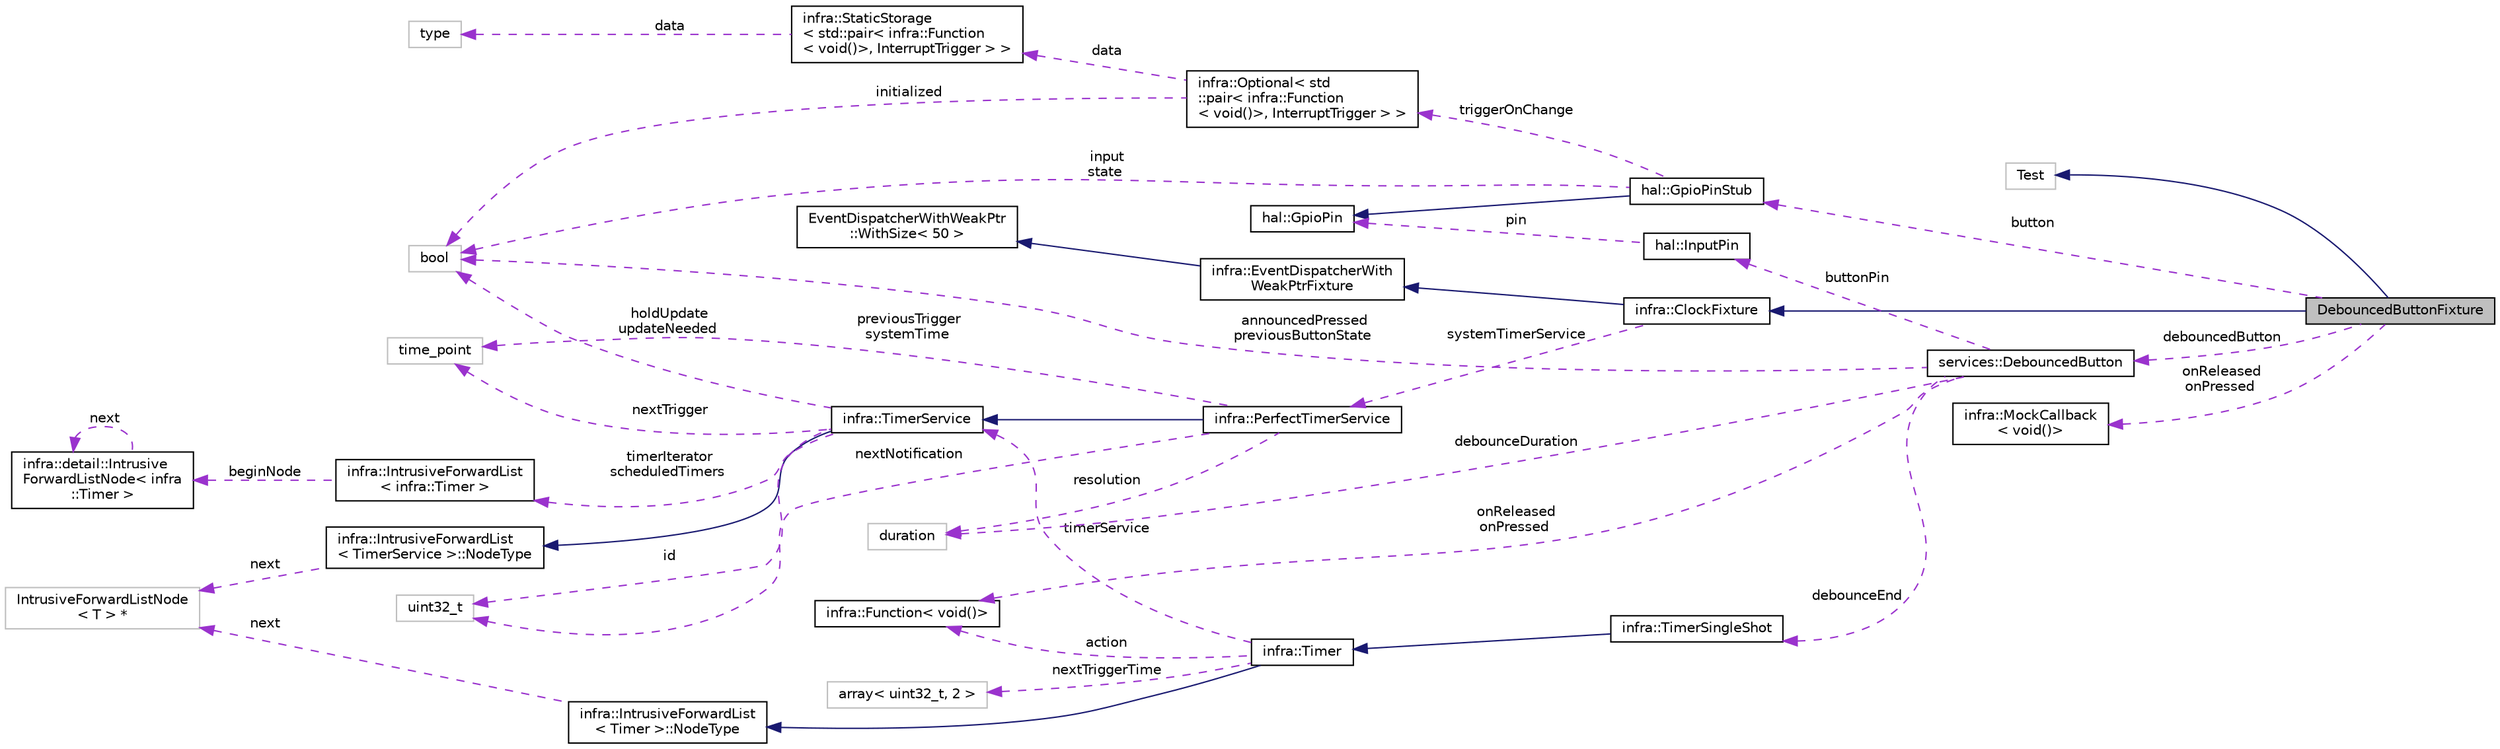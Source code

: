 digraph "DebouncedButtonFixture"
{
 // INTERACTIVE_SVG=YES
  edge [fontname="Helvetica",fontsize="10",labelfontname="Helvetica",labelfontsize="10"];
  node [fontname="Helvetica",fontsize="10",shape=record];
  rankdir="LR";
  Node5 [label="DebouncedButtonFixture",height=0.2,width=0.4,color="black", fillcolor="grey75", style="filled", fontcolor="black"];
  Node6 -> Node5 [dir="back",color="midnightblue",fontsize="10",style="solid",fontname="Helvetica"];
  Node6 [label="Test",height=0.2,width=0.4,color="grey75", fillcolor="white", style="filled"];
  Node7 -> Node5 [dir="back",color="midnightblue",fontsize="10",style="solid",fontname="Helvetica"];
  Node7 [label="infra::ClockFixture",height=0.2,width=0.4,color="black", fillcolor="white", style="filled",URL="$d1/d73/classinfra_1_1_clock_fixture.html"];
  Node8 -> Node7 [dir="back",color="midnightblue",fontsize="10",style="solid",fontname="Helvetica"];
  Node8 [label="infra::EventDispatcherWith\lWeakPtrFixture",height=0.2,width=0.4,color="black", fillcolor="white", style="filled",URL="$d5/d37/classinfra_1_1_event_dispatcher_with_weak_ptr_fixture.html"];
  Node9 -> Node8 [dir="back",color="midnightblue",fontsize="10",style="solid",fontname="Helvetica"];
  Node9 [label="EventDispatcherWithWeakPtr\l::WithSize\< 50 \>",height=0.2,width=0.4,color="black", fillcolor="white", style="filled",URL="$db/da8/classinfra_1_1_event_dispatcher_with_weak_ptr_1_1_with_size.html"];
  Node10 -> Node7 [dir="back",color="darkorchid3",fontsize="10",style="dashed",label=" systemTimerService" ,fontname="Helvetica"];
  Node10 [label="infra::PerfectTimerService",height=0.2,width=0.4,color="black", fillcolor="white", style="filled",URL="$d6/d35/classinfra_1_1_perfect_timer_service.html"];
  Node11 -> Node10 [dir="back",color="midnightblue",fontsize="10",style="solid",fontname="Helvetica"];
  Node11 [label="infra::TimerService",height=0.2,width=0.4,color="black", fillcolor="white", style="filled",URL="$da/def/classinfra_1_1_timer_service.html"];
  Node12 -> Node11 [dir="back",color="midnightblue",fontsize="10",style="solid",fontname="Helvetica"];
  Node12 [label="infra::IntrusiveForwardList\l\< TimerService \>::NodeType",height=0.2,width=0.4,color="black", fillcolor="white", style="filled",URL="$d7/d4a/classinfra_1_1detail_1_1_intrusive_forward_list_node.html"];
  Node13 -> Node12 [dir="back",color="darkorchid3",fontsize="10",style="dashed",label=" next" ,fontname="Helvetica"];
  Node13 [label="IntrusiveForwardListNode\l\< T \> *",height=0.2,width=0.4,color="grey75", fillcolor="white", style="filled"];
  Node14 -> Node11 [dir="back",color="darkorchid3",fontsize="10",style="dashed",label=" nextTrigger" ,fontname="Helvetica"];
  Node14 [label="time_point",height=0.2,width=0.4,color="grey75", fillcolor="white", style="filled"];
  Node15 -> Node11 [dir="back",color="darkorchid3",fontsize="10",style="dashed",label=" timerIterator\nscheduledTimers" ,fontname="Helvetica"];
  Node15 [label="infra::IntrusiveForwardList\l\< infra::Timer \>",height=0.2,width=0.4,color="black", fillcolor="white", style="filled",URL="$d3/d66/classinfra_1_1_intrusive_forward_list.html"];
  Node16 -> Node15 [dir="back",color="darkorchid3",fontsize="10",style="dashed",label=" beginNode" ,fontname="Helvetica"];
  Node16 [label="infra::detail::Intrusive\lForwardListNode\< infra\l::Timer \>",height=0.2,width=0.4,color="black", fillcolor="white", style="filled",URL="$d7/d4a/classinfra_1_1detail_1_1_intrusive_forward_list_node.html"];
  Node16 -> Node16 [dir="back",color="darkorchid3",fontsize="10",style="dashed",label=" next" ,fontname="Helvetica"];
  Node17 -> Node11 [dir="back",color="darkorchid3",fontsize="10",style="dashed",label=" id" ,fontname="Helvetica"];
  Node17 [label="uint32_t",height=0.2,width=0.4,color="grey75", fillcolor="white", style="filled"];
  Node18 -> Node11 [dir="back",color="darkorchid3",fontsize="10",style="dashed",label=" holdUpdate\nupdateNeeded" ,fontname="Helvetica"];
  Node18 [label="bool",height=0.2,width=0.4,color="grey75", fillcolor="white", style="filled"];
  Node19 -> Node10 [dir="back",color="darkorchid3",fontsize="10",style="dashed",label=" resolution" ,fontname="Helvetica"];
  Node19 [label="duration",height=0.2,width=0.4,color="grey75", fillcolor="white", style="filled"];
  Node14 -> Node10 [dir="back",color="darkorchid3",fontsize="10",style="dashed",label=" previousTrigger\nsystemTime" ,fontname="Helvetica"];
  Node17 -> Node10 [dir="back",color="darkorchid3",fontsize="10",style="dashed",label=" nextNotification" ,fontname="Helvetica"];
  Node20 -> Node5 [dir="back",color="darkorchid3",fontsize="10",style="dashed",label=" button" ,fontname="Helvetica"];
  Node20 [label="hal::GpioPinStub",height=0.2,width=0.4,color="black", fillcolor="white", style="filled",URL="$dd/d34/classhal_1_1_gpio_pin_stub.html"];
  Node21 -> Node20 [dir="back",color="midnightblue",fontsize="10",style="solid",fontname="Helvetica"];
  Node21 [label="hal::GpioPin",height=0.2,width=0.4,color="black", fillcolor="white", style="filled",URL="$d7/d8c/classhal_1_1_gpio_pin.html"];
  Node22 -> Node20 [dir="back",color="darkorchid3",fontsize="10",style="dashed",label=" triggerOnChange" ,fontname="Helvetica"];
  Node22 [label="infra::Optional\< std\l::pair\< infra::Function\l\< void()\>, InterruptTrigger \> \>",height=0.2,width=0.4,color="black", fillcolor="white", style="filled",URL="$dc/df7/classinfra_1_1_optional.html"];
  Node18 -> Node22 [dir="back",color="darkorchid3",fontsize="10",style="dashed",label=" initialized" ,fontname="Helvetica"];
  Node23 -> Node22 [dir="back",color="darkorchid3",fontsize="10",style="dashed",label=" data" ,fontname="Helvetica"];
  Node23 [label="infra::StaticStorage\l\< std::pair\< infra::Function\l\< void()\>, InterruptTrigger \> \>",height=0.2,width=0.4,color="black", fillcolor="white", style="filled",URL="$d0/d8c/classinfra_1_1_static_storage.html"];
  Node24 -> Node23 [dir="back",color="darkorchid3",fontsize="10",style="dashed",label=" data" ,fontname="Helvetica"];
  Node24 [label="type",height=0.2,width=0.4,color="grey75", fillcolor="white", style="filled"];
  Node18 -> Node20 [dir="back",color="darkorchid3",fontsize="10",style="dashed",label=" input\nstate" ,fontname="Helvetica"];
  Node25 -> Node5 [dir="back",color="darkorchid3",fontsize="10",style="dashed",label=" onReleased\nonPressed" ,fontname="Helvetica"];
  Node25 [label="infra::MockCallback\l\< void()\>",height=0.2,width=0.4,color="black", fillcolor="white", style="filled",URL="$d0/d32/classinfra_1_1_mock_callback.html"];
  Node26 -> Node5 [dir="back",color="darkorchid3",fontsize="10",style="dashed",label=" debouncedButton" ,fontname="Helvetica"];
  Node26 [label="services::DebouncedButton",height=0.2,width=0.4,color="black", fillcolor="white", style="filled",URL="$d1/dfe/classservices_1_1_debounced_button.html"];
  Node19 -> Node26 [dir="back",color="darkorchid3",fontsize="10",style="dashed",label=" debounceDuration" ,fontname="Helvetica"];
  Node27 -> Node26 [dir="back",color="darkorchid3",fontsize="10",style="dashed",label=" debounceEnd" ,fontname="Helvetica"];
  Node27 [label="infra::TimerSingleShot",height=0.2,width=0.4,color="black", fillcolor="white", style="filled",URL="$d8/d87/classinfra_1_1_timer_single_shot.html"];
  Node28 -> Node27 [dir="back",color="midnightblue",fontsize="10",style="solid",fontname="Helvetica"];
  Node28 [label="infra::Timer",height=0.2,width=0.4,color="black", fillcolor="white", style="filled",URL="$d5/da5/classinfra_1_1_timer.html"];
  Node29 -> Node28 [dir="back",color="midnightblue",fontsize="10",style="solid",fontname="Helvetica"];
  Node29 [label="infra::IntrusiveForwardList\l\< Timer \>::NodeType",height=0.2,width=0.4,color="black", fillcolor="white", style="filled",URL="$d7/d4a/classinfra_1_1detail_1_1_intrusive_forward_list_node.html"];
  Node13 -> Node29 [dir="back",color="darkorchid3",fontsize="10",style="dashed",label=" next" ,fontname="Helvetica"];
  Node30 -> Node28 [dir="back",color="darkorchid3",fontsize="10",style="dashed",label=" action" ,fontname="Helvetica"];
  Node30 [label="infra::Function\< void()\>",height=0.2,width=0.4,color="black", fillcolor="white", style="filled",URL="$da/d07/classinfra_1_1_function.html"];
  Node31 -> Node28 [dir="back",color="darkorchid3",fontsize="10",style="dashed",label=" nextTriggerTime" ,fontname="Helvetica"];
  Node31 [label="array\< uint32_t, 2 \>",height=0.2,width=0.4,color="grey75", fillcolor="white", style="filled"];
  Node11 -> Node28 [dir="back",color="darkorchid3",fontsize="10",style="dashed",label=" timerService" ,fontname="Helvetica"];
  Node30 -> Node26 [dir="back",color="darkorchid3",fontsize="10",style="dashed",label=" onReleased\nonPressed" ,fontname="Helvetica"];
  Node18 -> Node26 [dir="back",color="darkorchid3",fontsize="10",style="dashed",label=" announcedPressed\npreviousButtonState" ,fontname="Helvetica"];
  Node32 -> Node26 [dir="back",color="darkorchid3",fontsize="10",style="dashed",label=" buttonPin" ,fontname="Helvetica"];
  Node32 [label="hal::InputPin",height=0.2,width=0.4,color="black", fillcolor="white", style="filled",URL="$db/dc6/classhal_1_1_input_pin.html"];
  Node21 -> Node32 [dir="back",color="darkorchid3",fontsize="10",style="dashed",label=" pin" ,fontname="Helvetica"];
}
